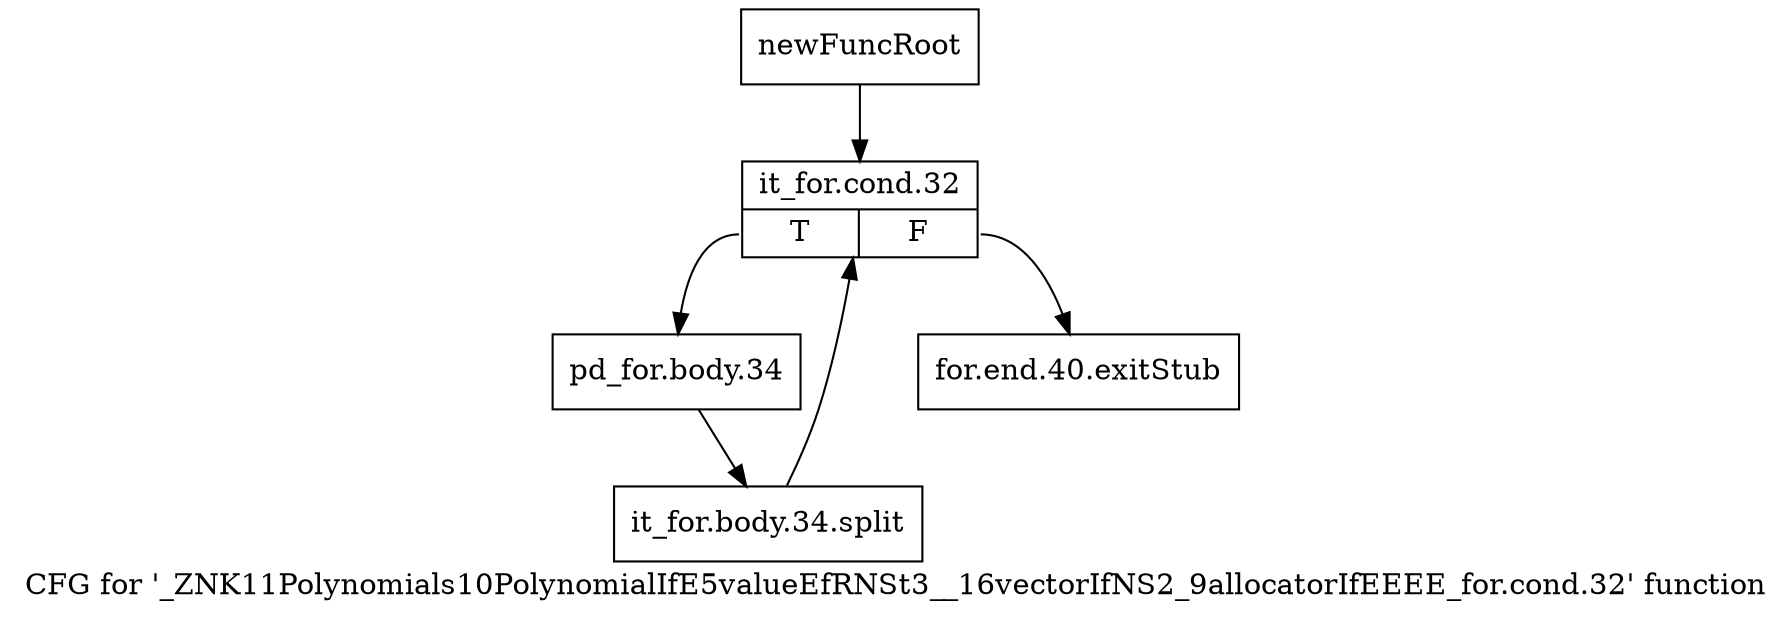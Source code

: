 digraph "CFG for '_ZNK11Polynomials10PolynomialIfE5valueEfRNSt3__16vectorIfNS2_9allocatorIfEEEE_for.cond.32' function" {
	label="CFG for '_ZNK11Polynomials10PolynomialIfE5valueEfRNSt3__16vectorIfNS2_9allocatorIfEEEE_for.cond.32' function";

	Node0x9603c10 [shape=record,label="{newFuncRoot}"];
	Node0x9603c10 -> Node0x96040c0;
	Node0x9604070 [shape=record,label="{for.end.40.exitStub}"];
	Node0x96040c0 [shape=record,label="{it_for.cond.32|{<s0>T|<s1>F}}"];
	Node0x96040c0:s0 -> Node0x9604110;
	Node0x96040c0:s1 -> Node0x9604070;
	Node0x9604110 [shape=record,label="{pd_for.body.34}"];
	Node0x9604110 -> Node0xaaf7d60;
	Node0xaaf7d60 [shape=record,label="{it_for.body.34.split}"];
	Node0xaaf7d60 -> Node0x96040c0;
}
